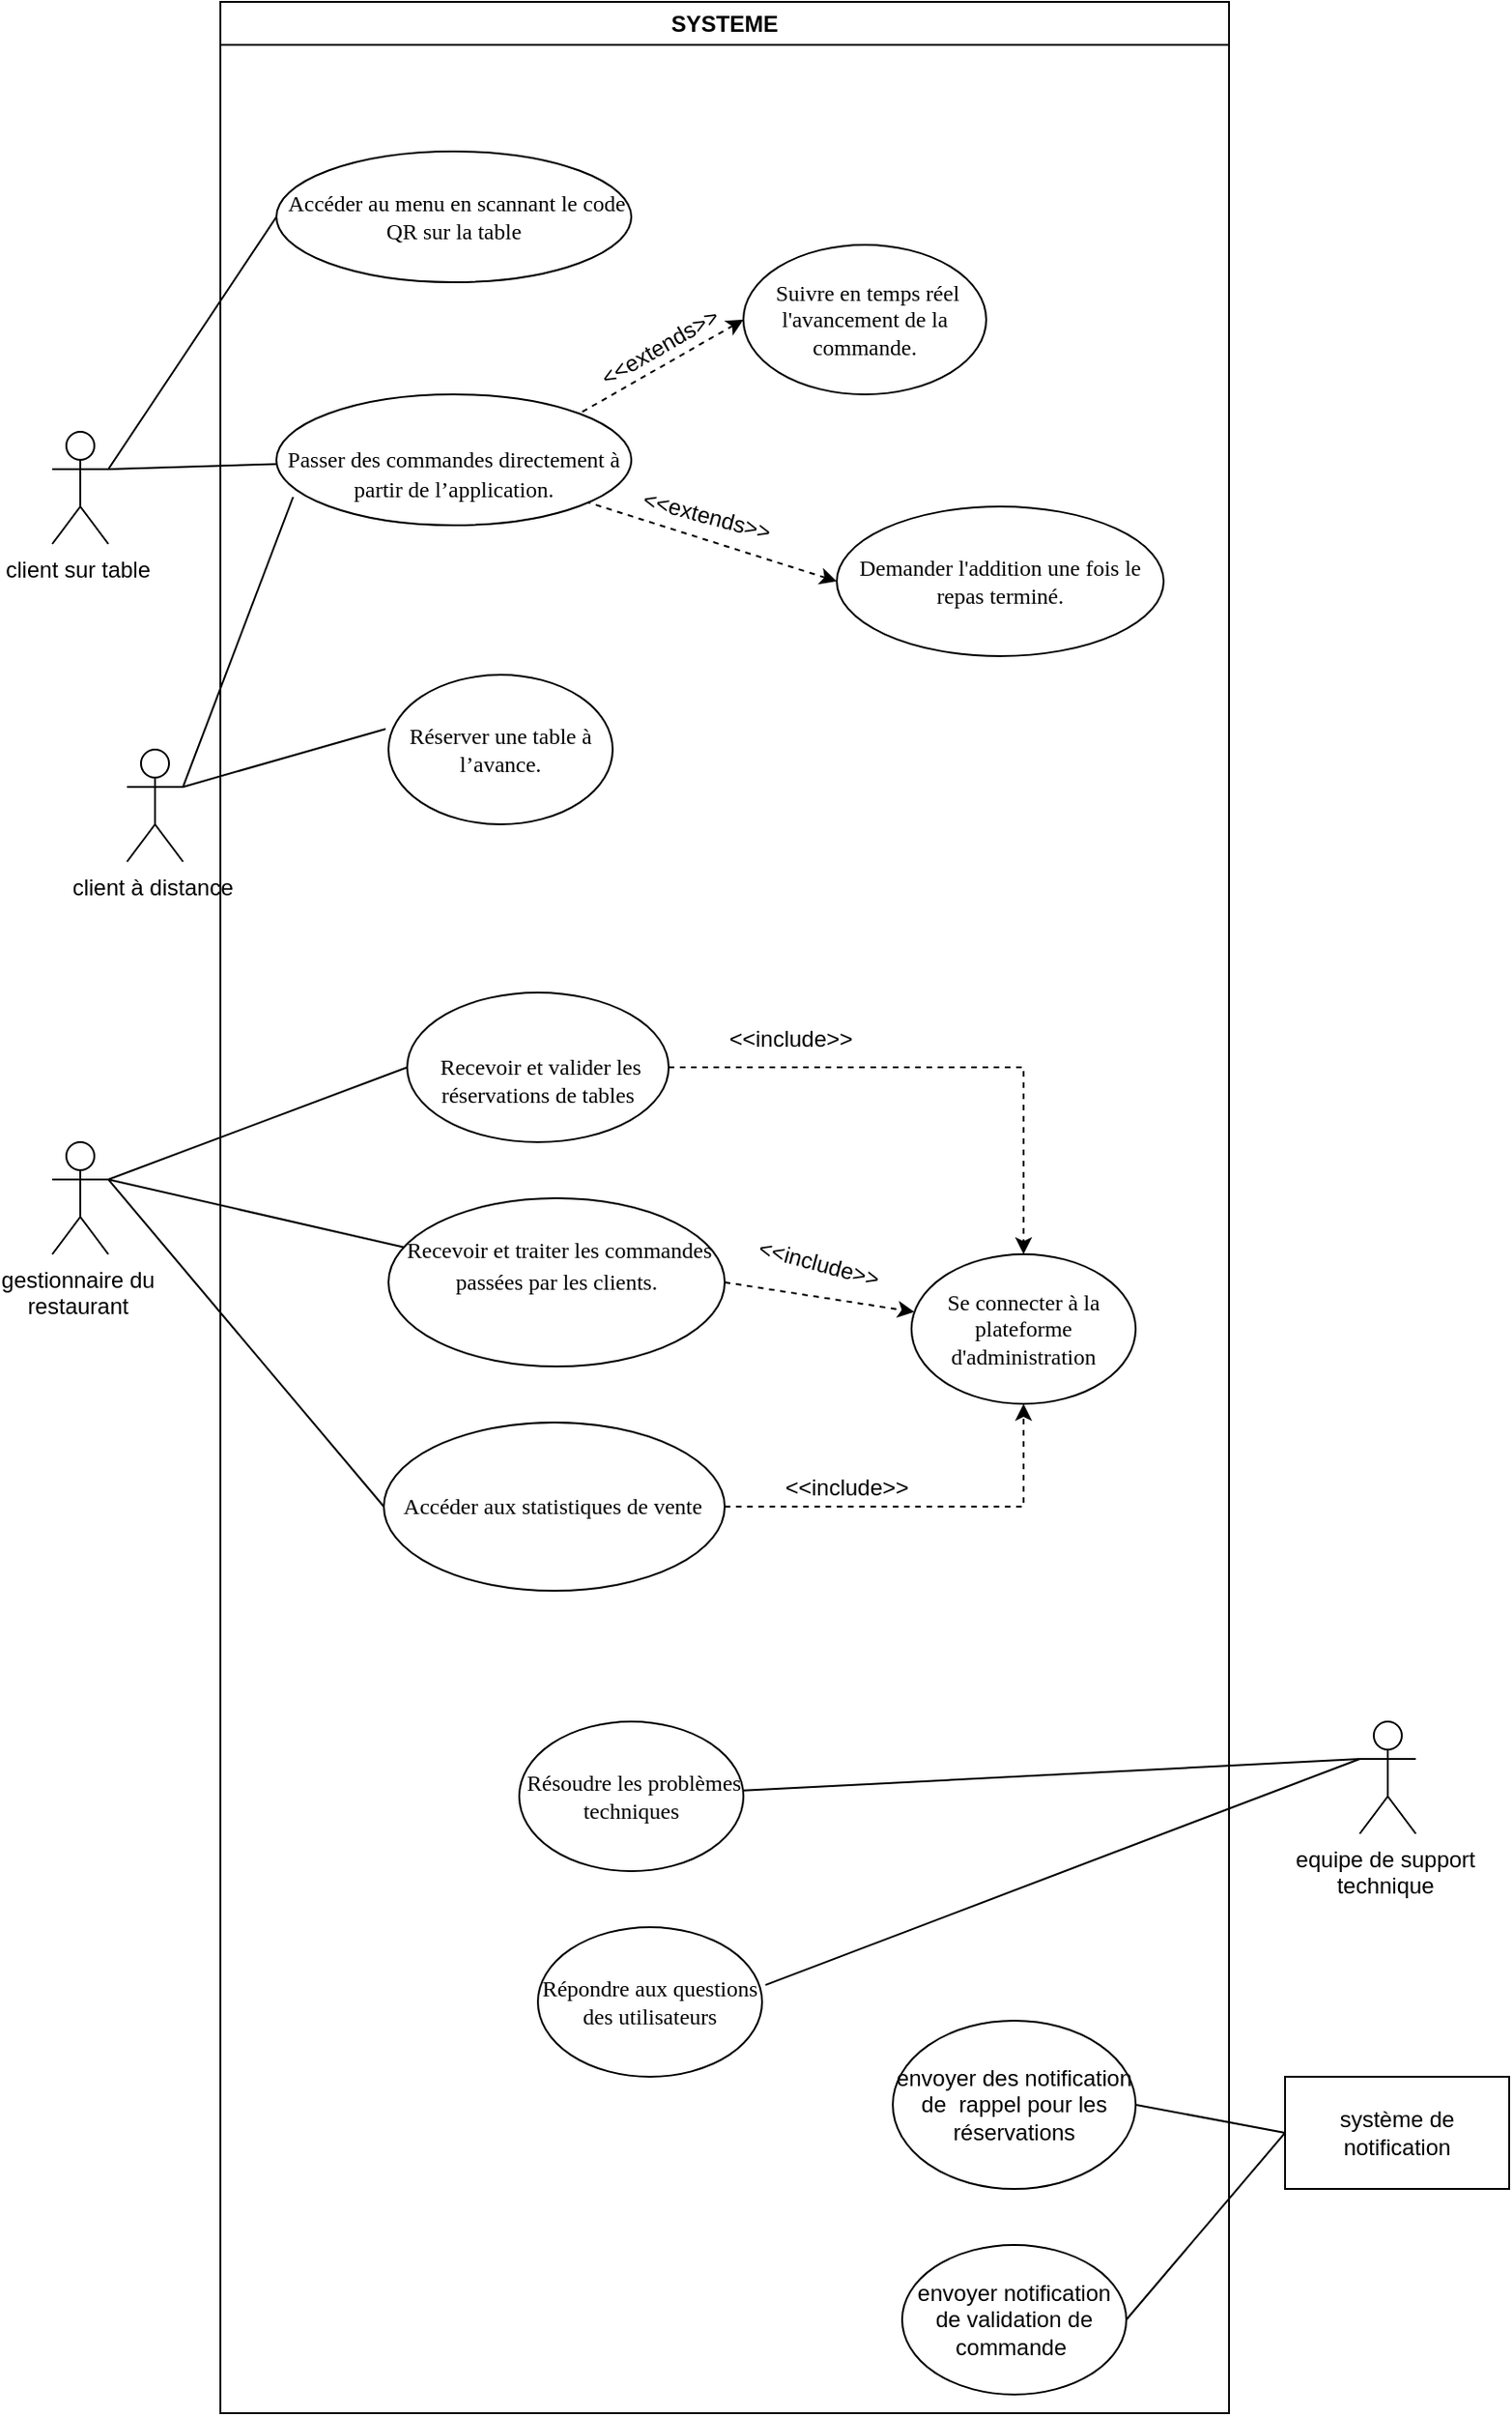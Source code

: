 <mxfile version="24.2.0" type="github">
  <diagram name="Page-1" id="ss9QAAfs7CM8etfNX1Tq">
    <mxGraphModel dx="1000" dy="530" grid="1" gridSize="10" guides="1" tooltips="1" connect="1" arrows="1" fold="1" page="1" pageScale="1" pageWidth="850" pageHeight="1100" math="0" shadow="0">
      <root>
        <mxCell id="0" />
        <mxCell id="1" parent="0" />
        <mxCell id="RaJwt_tfRtVEs1-RfRbx-21" style="rounded=0;orthogonalLoop=1;jettySize=auto;html=1;exitX=1;exitY=0.333;exitDx=0;exitDy=0;exitPerimeter=0;entryX=0;entryY=0.5;entryDx=0;entryDy=0;endArrow=none;endFill=0;" edge="1" parent="1" source="RaJwt_tfRtVEs1-RfRbx-1" target="RaJwt_tfRtVEs1-RfRbx-2">
          <mxGeometry relative="1" as="geometry" />
        </mxCell>
        <mxCell id="RaJwt_tfRtVEs1-RfRbx-22" style="rounded=0;orthogonalLoop=1;jettySize=auto;html=1;exitX=1;exitY=0.333;exitDx=0;exitDy=0;exitPerimeter=0;endArrow=none;endFill=0;" edge="1" parent="1" source="RaJwt_tfRtVEs1-RfRbx-1" target="RaJwt_tfRtVEs1-RfRbx-3">
          <mxGeometry relative="1" as="geometry" />
        </mxCell>
        <mxCell id="RaJwt_tfRtVEs1-RfRbx-1" value="client sur table&amp;nbsp;" style="shape=umlActor;verticalLabelPosition=bottom;verticalAlign=top;html=1;outlineConnect=0;" vertex="1" parent="1">
          <mxGeometry x="30" y="260" width="30" height="60" as="geometry" />
        </mxCell>
        <mxCell id="RaJwt_tfRtVEs1-RfRbx-2" value="&lt;span id=&quot;docs-internal-guid-c79c1736-7fff-4fd4-9958-a0d314a2d02f&quot;&gt;&lt;span style=&quot;background-color: transparent; font-variant-numeric: normal; font-variant-east-asian: normal; font-variant-alternates: normal; font-variant-position: normal; vertical-align: baseline; white-space-collapse: preserve;&quot;&gt;&lt;font face=&quot;Times New Roman&quot; style=&quot;font-size: 12px;&quot;&gt;&amp;nbsp;Accéder au menu en scannant le code QR sur la table&lt;/font&gt;&lt;/span&gt;&lt;/span&gt;" style="ellipse;whiteSpace=wrap;html=1;" vertex="1" parent="1">
          <mxGeometry x="150" y="110" width="190" height="70" as="geometry" />
        </mxCell>
        <mxCell id="RaJwt_tfRtVEs1-RfRbx-3" value="&lt;span id=&quot;docs-internal-guid-8d7e4b69-7fff-a37f-a468-47b45fd36e52&quot;&gt;&lt;p style=&quot;line-height:1.38;margin-top:0pt;margin-bottom:0pt;&quot; dir=&quot;ltr&quot;&gt;&lt;span style=&quot;background-color: transparent; font-variant-numeric: normal; font-variant-east-asian: normal; font-variant-alternates: normal; font-variant-position: normal; vertical-align: baseline; white-space-collapse: preserve;&quot;&gt;&lt;font style=&quot;font-size: 12px;&quot; face=&quot;Times New Roman&quot;&gt; &lt;/font&gt;&lt;/span&gt;&lt;/p&gt;&lt;p style=&quot;line-height:1.38;margin-top:0pt;margin-bottom:0pt;&quot; dir=&quot;ltr&quot;&gt;&lt;span style=&quot;background-color: transparent; font-variant-numeric: normal; font-variant-east-asian: normal; font-variant-alternates: normal; font-variant-position: normal; vertical-align: baseline; white-space-collapse: preserve;&quot;&gt;&lt;font style=&quot;font-size: 12px;&quot; face=&quot;Times New Roman&quot;&gt;&lt;br&gt;&lt;/font&gt;&lt;/span&gt;&lt;/p&gt;&lt;p style=&quot;line-height:1.38;margin-top:0pt;margin-bottom:0pt;&quot; dir=&quot;ltr&quot;&gt;&lt;span style=&quot;background-color: transparent; font-variant-numeric: normal; font-variant-east-asian: normal; font-variant-alternates: normal; font-variant-position: normal; vertical-align: baseline; white-space-collapse: preserve;&quot;&gt;&lt;font style=&quot;font-size: 12px;&quot; face=&quot;Times New Roman&quot;&gt;Passer des commandes directement à partir de l’application.&lt;/font&gt;&lt;/span&gt;&lt;/p&gt;&lt;div&gt;&lt;span style=&quot;font-size: 11pt; font-family: Arial, sans-serif; background-color: transparent; font-variant-numeric: normal; font-variant-east-asian: normal; font-variant-alternates: normal; font-variant-position: normal; vertical-align: baseline; white-space-collapse: preserve;&quot;&gt;&lt;br&gt;&lt;/span&gt;&lt;/div&gt;&lt;/span&gt;" style="ellipse;whiteSpace=wrap;html=1;" vertex="1" parent="1">
          <mxGeometry x="150" y="240" width="190" height="70" as="geometry" />
        </mxCell>
        <mxCell id="RaJwt_tfRtVEs1-RfRbx-25" style="rounded=0;orthogonalLoop=1;jettySize=auto;html=1;exitX=0;exitY=0.5;exitDx=0;exitDy=0;entryX=1;entryY=0;entryDx=0;entryDy=0;dashed=1;startArrow=classic;startFill=1;endArrow=none;endFill=0;" edge="1" parent="1" source="RaJwt_tfRtVEs1-RfRbx-4" target="RaJwt_tfRtVEs1-RfRbx-3">
          <mxGeometry relative="1" as="geometry" />
        </mxCell>
        <mxCell id="RaJwt_tfRtVEs1-RfRbx-4" value="&lt;span id=&quot;docs-internal-guid-2113cbe9-7fff-072d-64da-172c1b2d1587&quot;&gt;&lt;span style=&quot;background-color: transparent; font-variant-numeric: normal; font-variant-east-asian: normal; font-variant-alternates: normal; font-variant-position: normal; vertical-align: baseline; white-space-collapse: preserve;&quot;&gt;&lt;font face=&quot;Times New Roman&quot; style=&quot;font-size: 12px;&quot;&gt; Suivre en temps réel l&#39;avancement de la commande.&lt;/font&gt;&lt;/span&gt;&lt;/span&gt;" style="ellipse;whiteSpace=wrap;html=1;" vertex="1" parent="1">
          <mxGeometry x="400" y="160" width="130" height="80" as="geometry" />
        </mxCell>
        <mxCell id="RaJwt_tfRtVEs1-RfRbx-26" style="rounded=0;orthogonalLoop=1;jettySize=auto;html=1;exitX=0;exitY=0.5;exitDx=0;exitDy=0;dashed=1;endArrow=none;endFill=0;startArrow=classic;startFill=1;" edge="1" parent="1" source="RaJwt_tfRtVEs1-RfRbx-5" target="RaJwt_tfRtVEs1-RfRbx-3">
          <mxGeometry relative="1" as="geometry" />
        </mxCell>
        <mxCell id="RaJwt_tfRtVEs1-RfRbx-9" value="client à distance&amp;nbsp;" style="shape=umlActor;verticalLabelPosition=bottom;verticalAlign=top;html=1;outlineConnect=0;" vertex="1" parent="1">
          <mxGeometry x="70" y="430" width="30" height="60" as="geometry" />
        </mxCell>
        <mxCell id="RaJwt_tfRtVEs1-RfRbx-11" value="&lt;span id=&quot;docs-internal-guid-8c5d7878-7fff-8703-6d5d-d0cfee46931e&quot;&gt;&lt;span style=&quot;background-color: transparent; font-variant-numeric: normal; font-variant-east-asian: normal; font-variant-alternates: normal; font-variant-position: normal; vertical-align: baseline; white-space-collapse: preserve;&quot;&gt;&lt;font style=&quot;font-size: 12px;&quot; face=&quot;Times New Roman&quot;&gt;Réserver une table à l’avance.&lt;/font&gt;&lt;/span&gt;&lt;/span&gt;" style="ellipse;whiteSpace=wrap;html=1;" vertex="1" parent="1">
          <mxGeometry x="210" y="390" width="120" height="80" as="geometry" />
        </mxCell>
        <mxCell id="RaJwt_tfRtVEs1-RfRbx-29" style="rounded=0;orthogonalLoop=1;jettySize=auto;html=1;exitX=1;exitY=0.333;exitDx=0;exitDy=0;exitPerimeter=0;entryX=0;entryY=0.5;entryDx=0;entryDy=0;endArrow=none;endFill=0;" edge="1" parent="1" source="RaJwt_tfRtVEs1-RfRbx-14" target="RaJwt_tfRtVEs1-RfRbx-15">
          <mxGeometry relative="1" as="geometry" />
        </mxCell>
        <mxCell id="RaJwt_tfRtVEs1-RfRbx-30" style="rounded=0;orthogonalLoop=1;jettySize=auto;html=1;exitX=1;exitY=0.333;exitDx=0;exitDy=0;exitPerimeter=0;endArrow=none;endFill=0;" edge="1" parent="1" source="RaJwt_tfRtVEs1-RfRbx-14" target="RaJwt_tfRtVEs1-RfRbx-16">
          <mxGeometry relative="1" as="geometry" />
        </mxCell>
        <mxCell id="RaJwt_tfRtVEs1-RfRbx-31" style="rounded=0;orthogonalLoop=1;jettySize=auto;html=1;exitX=1;exitY=0.333;exitDx=0;exitDy=0;exitPerimeter=0;entryX=0;entryY=0.5;entryDx=0;entryDy=0;endArrow=none;endFill=0;" edge="1" parent="1" source="RaJwt_tfRtVEs1-RfRbx-14" target="RaJwt_tfRtVEs1-RfRbx-17">
          <mxGeometry relative="1" as="geometry" />
        </mxCell>
        <mxCell id="RaJwt_tfRtVEs1-RfRbx-14" value="gestionnaire du&amp;nbsp;&lt;div&gt;restaurant&amp;nbsp;&lt;/div&gt;" style="shape=umlActor;verticalLabelPosition=bottom;verticalAlign=top;html=1;outlineConnect=0;" vertex="1" parent="1">
          <mxGeometry x="30" y="640" width="30" height="60" as="geometry" />
        </mxCell>
        <mxCell id="RaJwt_tfRtVEs1-RfRbx-32" style="edgeStyle=orthogonalEdgeStyle;rounded=0;orthogonalLoop=1;jettySize=auto;html=1;exitX=1;exitY=0.5;exitDx=0;exitDy=0;entryX=0.5;entryY=0;entryDx=0;entryDy=0;dashed=1;" edge="1" parent="1" source="RaJwt_tfRtVEs1-RfRbx-15" target="RaJwt_tfRtVEs1-RfRbx-13">
          <mxGeometry relative="1" as="geometry" />
        </mxCell>
        <mxCell id="RaJwt_tfRtVEs1-RfRbx-15" value="&lt;font style=&quot;font-size: 12px;&quot; face=&quot;Times New Roman&quot;&gt;&lt;br&gt;&lt;b id=&quot;docs-internal-guid-4068b907-7fff-19ed-b30c-016f84e85819&quot; style=&quot;font-weight: normal;&quot;&gt;&lt;span style=&quot;color: rgb(0, 0, 0); background-color: transparent; font-weight: 400; font-style: normal; font-variant: normal; text-decoration: none; vertical-align: baseline; white-space: pre-wrap;&quot;&gt;&amp;nbsp;Recevoir et valider les réservations de tables&lt;/span&gt;&lt;/b&gt;&lt;/font&gt;" style="ellipse;whiteSpace=wrap;html=1;" vertex="1" parent="1">
          <mxGeometry x="220" y="560" width="140" height="80" as="geometry" />
        </mxCell>
        <mxCell id="RaJwt_tfRtVEs1-RfRbx-33" style="rounded=0;orthogonalLoop=1;jettySize=auto;html=1;exitX=1;exitY=0.5;exitDx=0;exitDy=0;dashed=1;" edge="1" parent="1" source="RaJwt_tfRtVEs1-RfRbx-16" target="RaJwt_tfRtVEs1-RfRbx-13">
          <mxGeometry relative="1" as="geometry" />
        </mxCell>
        <mxCell id="RaJwt_tfRtVEs1-RfRbx-16" value="&lt;span id=&quot;docs-internal-guid-2fde700c-7fff-7c70-d47c-61f89b199e7b&quot;&gt;&lt;p style=&quot;line-height:1.38;margin-top:0pt;margin-bottom:0pt;&quot; dir=&quot;ltr&quot;&gt;&lt;span style=&quot;background-color: transparent; font-variant-numeric: normal; font-variant-east-asian: normal; font-variant-alternates: normal; font-variant-position: normal; vertical-align: baseline; white-space-collapse: preserve;&quot;&gt;&lt;font face=&quot;Times New Roman&quot; style=&quot;font-size: 12px;&quot;&gt;&amp;nbsp;Recevoir et traiter les commandes passées par les clients.&lt;/font&gt;&lt;/span&gt;&lt;/p&gt;&lt;div&gt;&lt;span style=&quot;font-size: 11pt; font-family: Arial, sans-serif; background-color: transparent; font-variant-numeric: normal; font-variant-east-asian: normal; font-variant-alternates: normal; font-variant-position: normal; vertical-align: baseline; white-space-collapse: preserve;&quot;&gt;&lt;br&gt;&lt;/span&gt;&lt;/div&gt;&lt;/span&gt;" style="ellipse;whiteSpace=wrap;html=1;" vertex="1" parent="1">
          <mxGeometry x="210" y="670" width="180" height="90" as="geometry" />
        </mxCell>
        <mxCell id="RaJwt_tfRtVEs1-RfRbx-34" style="edgeStyle=orthogonalEdgeStyle;rounded=0;orthogonalLoop=1;jettySize=auto;html=1;exitX=1;exitY=0.5;exitDx=0;exitDy=0;dashed=1;" edge="1" parent="1" source="RaJwt_tfRtVEs1-RfRbx-17" target="RaJwt_tfRtVEs1-RfRbx-13">
          <mxGeometry relative="1" as="geometry" />
        </mxCell>
        <mxCell id="RaJwt_tfRtVEs1-RfRbx-17" value="&lt;span id=&quot;docs-internal-guid-725adc20-7fff-e1d8-ecf4-9ea60ec8921f&quot;&gt;&lt;span style=&quot;background-color: transparent; font-variant-numeric: normal; font-variant-east-asian: normal; font-variant-alternates: normal; font-variant-position: normal; vertical-align: baseline; white-space-collapse: preserve;&quot;&gt;&lt;font style=&quot;font-size: 12px;&quot; face=&quot;Times New Roman&quot;&gt;Accéder aux statistiques de vente &lt;/font&gt;&lt;/span&gt;&lt;/span&gt;" style="ellipse;whiteSpace=wrap;html=1;" vertex="1" parent="1">
          <mxGeometry x="207.5" y="790" width="182.5" height="90" as="geometry" />
        </mxCell>
        <mxCell id="RaJwt_tfRtVEs1-RfRbx-18" value="&lt;span id=&quot;docs-internal-guid-3528211a-7fff-3525-bedc-4bd928fe4b30&quot;&gt;&lt;span style=&quot;background-color: transparent; font-variant-numeric: normal; font-variant-east-asian: normal; font-variant-alternates: normal; font-variant-position: normal; vertical-align: baseline; white-space-collapse: preserve;&quot;&gt;&lt;font style=&quot;font-size: 12px;&quot; face=&quot;Times New Roman&quot;&gt;&amp;nbsp;Résoudre les problèmes techniques&lt;/font&gt;&lt;/span&gt;&lt;/span&gt;" style="ellipse;whiteSpace=wrap;html=1;" vertex="1" parent="1">
          <mxGeometry x="280" y="950" width="120" height="80" as="geometry" />
        </mxCell>
        <mxCell id="RaJwt_tfRtVEs1-RfRbx-19" value="&lt;span id=&quot;docs-internal-guid-02acfa00-7fff-6507-ab25-22c07328c5fd&quot;&gt;&lt;span style=&quot;background-color: transparent; font-variant-numeric: normal; font-variant-east-asian: normal; font-variant-alternates: normal; font-variant-position: normal; vertical-align: baseline; white-space-collapse: preserve;&quot;&gt;&lt;font style=&quot;font-size: 12px;&quot; face=&quot;Times New Roman&quot;&gt;Répondre aux questions des utilisateurs&lt;/font&gt;&lt;/span&gt;&lt;/span&gt;" style="ellipse;whiteSpace=wrap;html=1;" vertex="1" parent="1">
          <mxGeometry x="290" y="1060" width="120" height="80" as="geometry" />
        </mxCell>
        <mxCell id="RaJwt_tfRtVEs1-RfRbx-35" style="rounded=0;orthogonalLoop=1;jettySize=auto;html=1;exitX=0;exitY=0.333;exitDx=0;exitDy=0;exitPerimeter=0;endArrow=none;endFill=0;" edge="1" parent="1" source="RaJwt_tfRtVEs1-RfRbx-20" target="RaJwt_tfRtVEs1-RfRbx-18">
          <mxGeometry relative="1" as="geometry" />
        </mxCell>
        <mxCell id="RaJwt_tfRtVEs1-RfRbx-20" value="equipe de support&amp;nbsp;&lt;div&gt;technique&amp;nbsp;&lt;/div&gt;" style="shape=umlActor;verticalLabelPosition=bottom;verticalAlign=top;html=1;outlineConnect=0;" vertex="1" parent="1">
          <mxGeometry x="730" y="950" width="30" height="60" as="geometry" />
        </mxCell>
        <mxCell id="RaJwt_tfRtVEs1-RfRbx-23" style="rounded=0;orthogonalLoop=1;jettySize=auto;html=1;exitX=1;exitY=0.333;exitDx=0;exitDy=0;exitPerimeter=0;entryX=-0.013;entryY=0.362;entryDx=0;entryDy=0;entryPerimeter=0;endArrow=none;endFill=0;" edge="1" parent="1" source="RaJwt_tfRtVEs1-RfRbx-9" target="RaJwt_tfRtVEs1-RfRbx-11">
          <mxGeometry relative="1" as="geometry" />
        </mxCell>
        <mxCell id="RaJwt_tfRtVEs1-RfRbx-24" style="rounded=0;orthogonalLoop=1;jettySize=auto;html=1;exitX=1;exitY=0.333;exitDx=0;exitDy=0;exitPerimeter=0;entryX=0.047;entryY=0.784;entryDx=0;entryDy=0;entryPerimeter=0;endArrow=none;endFill=0;" edge="1" parent="1" source="RaJwt_tfRtVEs1-RfRbx-9" target="RaJwt_tfRtVEs1-RfRbx-3">
          <mxGeometry relative="1" as="geometry" />
        </mxCell>
        <mxCell id="RaJwt_tfRtVEs1-RfRbx-36" style="rounded=0;orthogonalLoop=1;jettySize=auto;html=1;exitX=0;exitY=0.333;exitDx=0;exitDy=0;exitPerimeter=0;entryX=1.015;entryY=0.387;entryDx=0;entryDy=0;entryPerimeter=0;endArrow=none;endFill=0;" edge="1" parent="1" source="RaJwt_tfRtVEs1-RfRbx-20" target="RaJwt_tfRtVEs1-RfRbx-19">
          <mxGeometry relative="1" as="geometry" />
        </mxCell>
        <mxCell id="RaJwt_tfRtVEs1-RfRbx-37" value="SYSTEME" style="swimlane;whiteSpace=wrap;html=1;" vertex="1" parent="1">
          <mxGeometry x="120" y="30" width="540" height="1290" as="geometry" />
        </mxCell>
        <mxCell id="RaJwt_tfRtVEs1-RfRbx-44" value="envoyer des notification de&amp;nbsp; rappel pour les réservations" style="ellipse;whiteSpace=wrap;html=1;" vertex="1" parent="RaJwt_tfRtVEs1-RfRbx-37">
          <mxGeometry x="360" y="1080" width="130" height="90" as="geometry" />
        </mxCell>
        <mxCell id="RaJwt_tfRtVEs1-RfRbx-46" value="envoyer notification de validation de commande&amp;nbsp;" style="ellipse;whiteSpace=wrap;html=1;" vertex="1" parent="RaJwt_tfRtVEs1-RfRbx-37">
          <mxGeometry x="365" y="1200" width="120" height="80" as="geometry" />
        </mxCell>
        <mxCell id="RaJwt_tfRtVEs1-RfRbx-49" value="&amp;lt;&amp;lt;extends&amp;gt;&amp;gt;" style="text;html=1;align=center;verticalAlign=middle;resizable=0;points=[];autosize=1;strokeColor=none;fillColor=none;rotation=-30;" vertex="1" parent="RaJwt_tfRtVEs1-RfRbx-37">
          <mxGeometry x="190" y="170" width="90" height="30" as="geometry" />
        </mxCell>
        <mxCell id="RaJwt_tfRtVEs1-RfRbx-50" value="&amp;lt;&amp;lt;extends&amp;gt;&amp;gt;" style="text;html=1;align=center;verticalAlign=middle;resizable=0;points=[];autosize=1;strokeColor=none;fillColor=none;rotation=15;" vertex="1" parent="RaJwt_tfRtVEs1-RfRbx-37">
          <mxGeometry x="215" y="260" width="90" height="30" as="geometry" />
        </mxCell>
        <mxCell id="RaJwt_tfRtVEs1-RfRbx-5" value="&lt;span id=&quot;docs-internal-guid-cf0d469b-7fff-714c-5c3f-a6788cfbf6cc&quot;&gt;&lt;span style=&quot;background-color: transparent; font-variant-numeric: normal; font-variant-east-asian: normal; font-variant-alternates: normal; font-variant-position: normal; vertical-align: baseline; white-space-collapse: preserve;&quot;&gt;&lt;font style=&quot;font-size: 12px;&quot; face=&quot;Times New Roman&quot;&gt;Demander l&#39;addition une fois le repas terminé.&lt;/font&gt;&lt;/span&gt;&lt;/span&gt;" style="ellipse;whiteSpace=wrap;html=1;" vertex="1" parent="RaJwt_tfRtVEs1-RfRbx-37">
          <mxGeometry x="330" y="270" width="175" height="80" as="geometry" />
        </mxCell>
        <mxCell id="RaJwt_tfRtVEs1-RfRbx-51" value="&amp;lt;&amp;lt;include&amp;gt;&amp;gt;" style="text;html=1;align=center;verticalAlign=middle;resizable=0;points=[];autosize=1;strokeColor=none;fillColor=none;" vertex="1" parent="RaJwt_tfRtVEs1-RfRbx-37">
          <mxGeometry x="260" y="540" width="90" height="30" as="geometry" />
        </mxCell>
        <mxCell id="RaJwt_tfRtVEs1-RfRbx-52" value="&amp;lt;&amp;lt;include&amp;gt;&amp;gt;" style="text;html=1;align=center;verticalAlign=middle;resizable=0;points=[];autosize=1;strokeColor=none;fillColor=none;rotation=15;" vertex="1" parent="RaJwt_tfRtVEs1-RfRbx-37">
          <mxGeometry x="275" y="660" width="90" height="30" as="geometry" />
        </mxCell>
        <mxCell id="RaJwt_tfRtVEs1-RfRbx-13" value="&lt;span id=&quot;docs-internal-guid-cd1c1a3b-7fff-a230-ce75-30a254d950ba&quot;&gt;&lt;span style=&quot;background-color: transparent; font-variant-numeric: normal; font-variant-east-asian: normal; font-variant-alternates: normal; font-variant-position: normal; vertical-align: baseline; white-space-collapse: preserve;&quot;&gt;&lt;font style=&quot;font-size: 12px;&quot; face=&quot;Times New Roman&quot;&gt;Se connecter à la plateforme d&#39;administration&lt;/font&gt;&lt;/span&gt;&lt;/span&gt;" style="ellipse;whiteSpace=wrap;html=1;" vertex="1" parent="RaJwt_tfRtVEs1-RfRbx-37">
          <mxGeometry x="370" y="670" width="120" height="80" as="geometry" />
        </mxCell>
        <mxCell id="RaJwt_tfRtVEs1-RfRbx-53" value="&amp;lt;&amp;lt;include&amp;gt;&amp;gt;" style="text;html=1;align=center;verticalAlign=middle;resizable=0;points=[];autosize=1;strokeColor=none;fillColor=none;" vertex="1" parent="RaJwt_tfRtVEs1-RfRbx-37">
          <mxGeometry x="290" y="780" width="90" height="30" as="geometry" />
        </mxCell>
        <mxCell id="RaJwt_tfRtVEs1-RfRbx-47" style="rounded=0;orthogonalLoop=1;jettySize=auto;html=1;startArrow=none;endArrow=none;exitX=0;exitY=0.5;exitDx=0;exitDy=0;entryX=1;entryY=0.5;entryDx=0;entryDy=0;" edge="1" parent="1" source="RaJwt_tfRtVEs1-RfRbx-43" target="RaJwt_tfRtVEs1-RfRbx-44">
          <mxGeometry relative="1" as="geometry" />
        </mxCell>
        <UserObject label="système de notification" treeRoot="1" id="RaJwt_tfRtVEs1-RfRbx-43">
          <mxCell style="whiteSpace=wrap;html=1;align=center;treeFolding=1;treeMoving=1;newEdgeStyle={&quot;edgeStyle&quot;:&quot;elbowEdgeStyle&quot;,&quot;startArrow&quot;:&quot;none&quot;,&quot;endArrow&quot;:&quot;none&quot;};" vertex="1" parent="1">
            <mxGeometry x="690" y="1140" width="120" height="60" as="geometry" />
          </mxCell>
        </UserObject>
        <mxCell id="RaJwt_tfRtVEs1-RfRbx-48" style="rounded=0;orthogonalLoop=1;jettySize=auto;html=1;exitX=1;exitY=0.5;exitDx=0;exitDy=0;entryX=0;entryY=0.5;entryDx=0;entryDy=0;endArrow=none;endFill=0;" edge="1" parent="1" source="RaJwt_tfRtVEs1-RfRbx-46" target="RaJwt_tfRtVEs1-RfRbx-43">
          <mxGeometry relative="1" as="geometry" />
        </mxCell>
      </root>
    </mxGraphModel>
  </diagram>
</mxfile>
